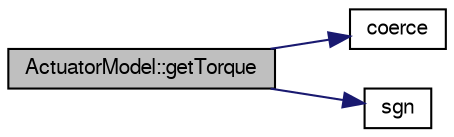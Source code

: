 digraph "ActuatorModel::getTorque"
{
  edge [fontname="FreeSans",fontsize="10",labelfontname="FreeSans",labelfontsize="10"];
  node [fontname="FreeSans",fontsize="10",shape=record];
  rankdir="LR";
  Node1 [label="ActuatorModel::getTorque",height=0.2,width=0.4,color="black", fillcolor="grey75", style="filled", fontcolor="black"];
  Node1 -> Node2 [color="midnightblue",fontsize="10",style="solid",fontname="FreeSans"];
  Node2 [label="coerce",height=0.2,width=0.4,color="black", fillcolor="white", style="filled",URL="$de/df0/utilities_8h.html#a0aa540668aefb3f931f06b9af3b7098c"];
  Node1 -> Node3 [color="midnightblue",fontsize="10",style="solid",fontname="FreeSans"];
  Node3 [label="sgn",height=0.2,width=0.4,color="black", fillcolor="white", style="filled",URL="$de/df0/utilities_8h.html#a1ab31b90bc584c635ec159468ceed9b2"];
}
